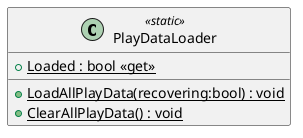@startuml
class PlayDataLoader <<static>> {
    + {static} Loaded : bool <<get>>
    + {static} LoadAllPlayData(recovering:bool) : void
    + {static} ClearAllPlayData() : void
}
@enduml
